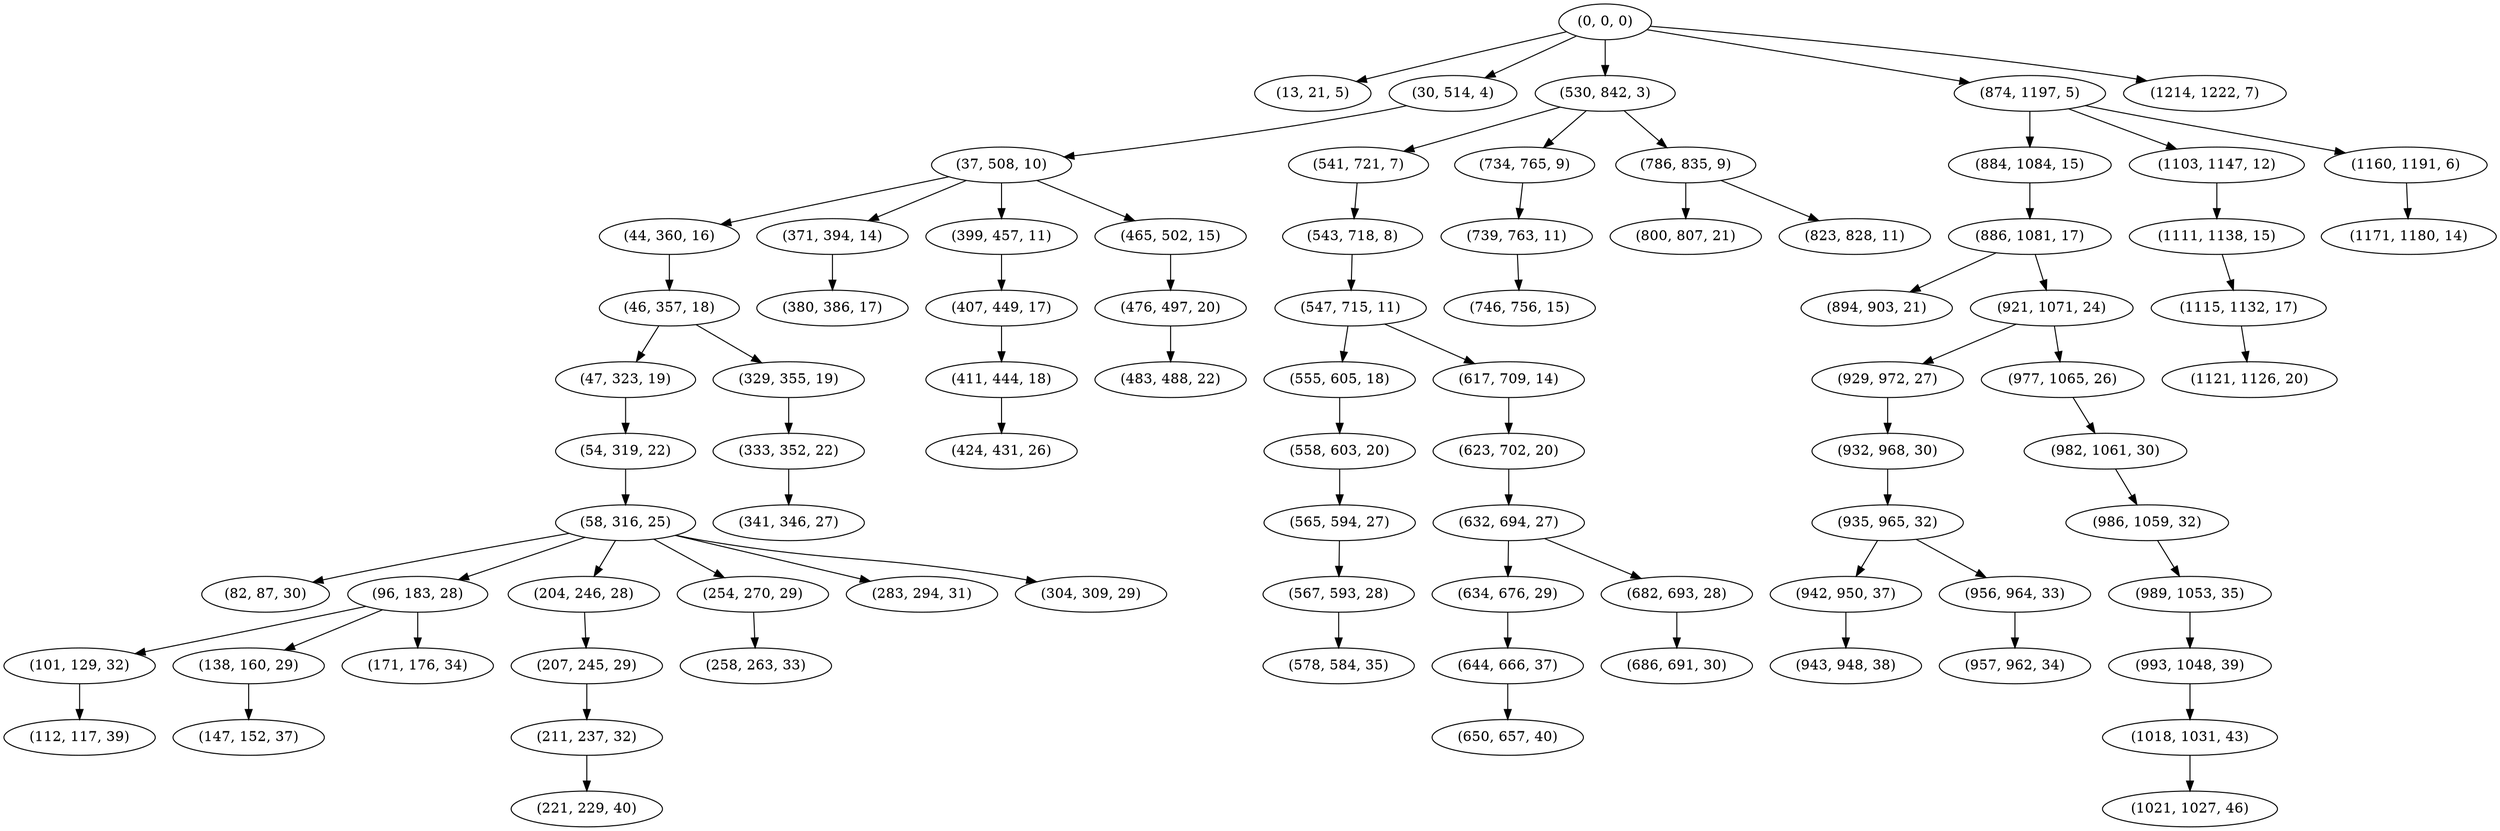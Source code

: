 digraph tree {
    "(0, 0, 0)";
    "(13, 21, 5)";
    "(30, 514, 4)";
    "(37, 508, 10)";
    "(44, 360, 16)";
    "(46, 357, 18)";
    "(47, 323, 19)";
    "(54, 319, 22)";
    "(58, 316, 25)";
    "(82, 87, 30)";
    "(96, 183, 28)";
    "(101, 129, 32)";
    "(112, 117, 39)";
    "(138, 160, 29)";
    "(147, 152, 37)";
    "(171, 176, 34)";
    "(204, 246, 28)";
    "(207, 245, 29)";
    "(211, 237, 32)";
    "(221, 229, 40)";
    "(254, 270, 29)";
    "(258, 263, 33)";
    "(283, 294, 31)";
    "(304, 309, 29)";
    "(329, 355, 19)";
    "(333, 352, 22)";
    "(341, 346, 27)";
    "(371, 394, 14)";
    "(380, 386, 17)";
    "(399, 457, 11)";
    "(407, 449, 17)";
    "(411, 444, 18)";
    "(424, 431, 26)";
    "(465, 502, 15)";
    "(476, 497, 20)";
    "(483, 488, 22)";
    "(530, 842, 3)";
    "(541, 721, 7)";
    "(543, 718, 8)";
    "(547, 715, 11)";
    "(555, 605, 18)";
    "(558, 603, 20)";
    "(565, 594, 27)";
    "(567, 593, 28)";
    "(578, 584, 35)";
    "(617, 709, 14)";
    "(623, 702, 20)";
    "(632, 694, 27)";
    "(634, 676, 29)";
    "(644, 666, 37)";
    "(650, 657, 40)";
    "(682, 693, 28)";
    "(686, 691, 30)";
    "(734, 765, 9)";
    "(739, 763, 11)";
    "(746, 756, 15)";
    "(786, 835, 9)";
    "(800, 807, 21)";
    "(823, 828, 11)";
    "(874, 1197, 5)";
    "(884, 1084, 15)";
    "(886, 1081, 17)";
    "(894, 903, 21)";
    "(921, 1071, 24)";
    "(929, 972, 27)";
    "(932, 968, 30)";
    "(935, 965, 32)";
    "(942, 950, 37)";
    "(943, 948, 38)";
    "(956, 964, 33)";
    "(957, 962, 34)";
    "(977, 1065, 26)";
    "(982, 1061, 30)";
    "(986, 1059, 32)";
    "(989, 1053, 35)";
    "(993, 1048, 39)";
    "(1018, 1031, 43)";
    "(1021, 1027, 46)";
    "(1103, 1147, 12)";
    "(1111, 1138, 15)";
    "(1115, 1132, 17)";
    "(1121, 1126, 20)";
    "(1160, 1191, 6)";
    "(1171, 1180, 14)";
    "(1214, 1222, 7)";
    "(0, 0, 0)" -> "(13, 21, 5)";
    "(0, 0, 0)" -> "(30, 514, 4)";
    "(0, 0, 0)" -> "(530, 842, 3)";
    "(0, 0, 0)" -> "(874, 1197, 5)";
    "(0, 0, 0)" -> "(1214, 1222, 7)";
    "(30, 514, 4)" -> "(37, 508, 10)";
    "(37, 508, 10)" -> "(44, 360, 16)";
    "(37, 508, 10)" -> "(371, 394, 14)";
    "(37, 508, 10)" -> "(399, 457, 11)";
    "(37, 508, 10)" -> "(465, 502, 15)";
    "(44, 360, 16)" -> "(46, 357, 18)";
    "(46, 357, 18)" -> "(47, 323, 19)";
    "(46, 357, 18)" -> "(329, 355, 19)";
    "(47, 323, 19)" -> "(54, 319, 22)";
    "(54, 319, 22)" -> "(58, 316, 25)";
    "(58, 316, 25)" -> "(82, 87, 30)";
    "(58, 316, 25)" -> "(96, 183, 28)";
    "(58, 316, 25)" -> "(204, 246, 28)";
    "(58, 316, 25)" -> "(254, 270, 29)";
    "(58, 316, 25)" -> "(283, 294, 31)";
    "(58, 316, 25)" -> "(304, 309, 29)";
    "(96, 183, 28)" -> "(101, 129, 32)";
    "(96, 183, 28)" -> "(138, 160, 29)";
    "(96, 183, 28)" -> "(171, 176, 34)";
    "(101, 129, 32)" -> "(112, 117, 39)";
    "(138, 160, 29)" -> "(147, 152, 37)";
    "(204, 246, 28)" -> "(207, 245, 29)";
    "(207, 245, 29)" -> "(211, 237, 32)";
    "(211, 237, 32)" -> "(221, 229, 40)";
    "(254, 270, 29)" -> "(258, 263, 33)";
    "(329, 355, 19)" -> "(333, 352, 22)";
    "(333, 352, 22)" -> "(341, 346, 27)";
    "(371, 394, 14)" -> "(380, 386, 17)";
    "(399, 457, 11)" -> "(407, 449, 17)";
    "(407, 449, 17)" -> "(411, 444, 18)";
    "(411, 444, 18)" -> "(424, 431, 26)";
    "(465, 502, 15)" -> "(476, 497, 20)";
    "(476, 497, 20)" -> "(483, 488, 22)";
    "(530, 842, 3)" -> "(541, 721, 7)";
    "(530, 842, 3)" -> "(734, 765, 9)";
    "(530, 842, 3)" -> "(786, 835, 9)";
    "(541, 721, 7)" -> "(543, 718, 8)";
    "(543, 718, 8)" -> "(547, 715, 11)";
    "(547, 715, 11)" -> "(555, 605, 18)";
    "(547, 715, 11)" -> "(617, 709, 14)";
    "(555, 605, 18)" -> "(558, 603, 20)";
    "(558, 603, 20)" -> "(565, 594, 27)";
    "(565, 594, 27)" -> "(567, 593, 28)";
    "(567, 593, 28)" -> "(578, 584, 35)";
    "(617, 709, 14)" -> "(623, 702, 20)";
    "(623, 702, 20)" -> "(632, 694, 27)";
    "(632, 694, 27)" -> "(634, 676, 29)";
    "(632, 694, 27)" -> "(682, 693, 28)";
    "(634, 676, 29)" -> "(644, 666, 37)";
    "(644, 666, 37)" -> "(650, 657, 40)";
    "(682, 693, 28)" -> "(686, 691, 30)";
    "(734, 765, 9)" -> "(739, 763, 11)";
    "(739, 763, 11)" -> "(746, 756, 15)";
    "(786, 835, 9)" -> "(800, 807, 21)";
    "(786, 835, 9)" -> "(823, 828, 11)";
    "(874, 1197, 5)" -> "(884, 1084, 15)";
    "(874, 1197, 5)" -> "(1103, 1147, 12)";
    "(874, 1197, 5)" -> "(1160, 1191, 6)";
    "(884, 1084, 15)" -> "(886, 1081, 17)";
    "(886, 1081, 17)" -> "(894, 903, 21)";
    "(886, 1081, 17)" -> "(921, 1071, 24)";
    "(921, 1071, 24)" -> "(929, 972, 27)";
    "(921, 1071, 24)" -> "(977, 1065, 26)";
    "(929, 972, 27)" -> "(932, 968, 30)";
    "(932, 968, 30)" -> "(935, 965, 32)";
    "(935, 965, 32)" -> "(942, 950, 37)";
    "(935, 965, 32)" -> "(956, 964, 33)";
    "(942, 950, 37)" -> "(943, 948, 38)";
    "(956, 964, 33)" -> "(957, 962, 34)";
    "(977, 1065, 26)" -> "(982, 1061, 30)";
    "(982, 1061, 30)" -> "(986, 1059, 32)";
    "(986, 1059, 32)" -> "(989, 1053, 35)";
    "(989, 1053, 35)" -> "(993, 1048, 39)";
    "(993, 1048, 39)" -> "(1018, 1031, 43)";
    "(1018, 1031, 43)" -> "(1021, 1027, 46)";
    "(1103, 1147, 12)" -> "(1111, 1138, 15)";
    "(1111, 1138, 15)" -> "(1115, 1132, 17)";
    "(1115, 1132, 17)" -> "(1121, 1126, 20)";
    "(1160, 1191, 6)" -> "(1171, 1180, 14)";
}
